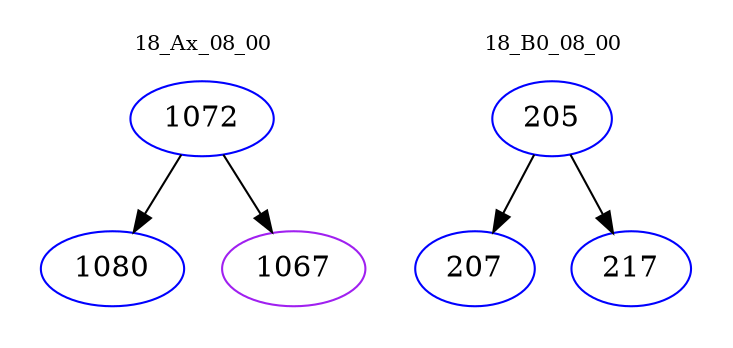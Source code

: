digraph{
subgraph cluster_0 {
color = white
label = "18_Ax_08_00";
fontsize=10;
T0_1072 [label="1072", color="blue"]
T0_1072 -> T0_1080 [color="black"]
T0_1080 [label="1080", color="blue"]
T0_1072 -> T0_1067 [color="black"]
T0_1067 [label="1067", color="purple"]
}
subgraph cluster_1 {
color = white
label = "18_B0_08_00";
fontsize=10;
T1_205 [label="205", color="blue"]
T1_205 -> T1_207 [color="black"]
T1_207 [label="207", color="blue"]
T1_205 -> T1_217 [color="black"]
T1_217 [label="217", color="blue"]
}
}
